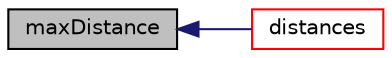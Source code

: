 digraph "maxDistance"
{
  bgcolor="transparent";
  edge [fontname="Helvetica",fontsize="10",labelfontname="Helvetica",labelfontsize="10"];
  node [fontname="Helvetica",fontsize="10",shape=record];
  rankdir="LR";
  Node1 [label="maxDistance",height=0.2,width=0.4,color="black", fillcolor="grey75", style="filled", fontcolor="black"];
  Node1 -> Node2 [dir="back",color="midnightblue",fontsize="10",style="solid",fontname="Helvetica"];
  Node2 [label="distances",height=0.2,width=0.4,color="red",URL="$a02152.html#aefd37fb60bfb3c70b4b4bf02cd5ea604",tooltip="Per featureEdgeMesh the list of ranges. "];
}
